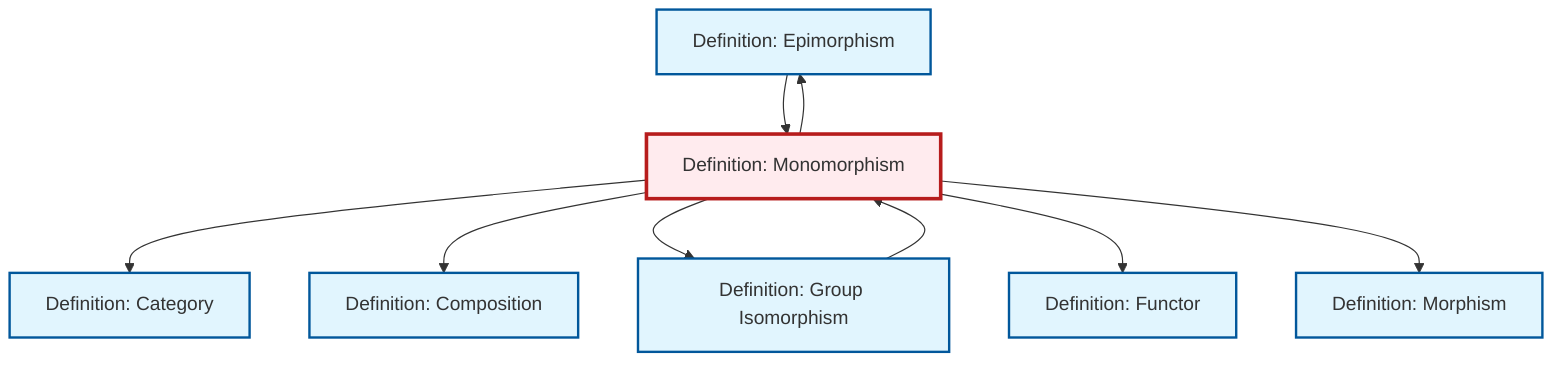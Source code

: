 graph TD
    classDef definition fill:#e1f5fe,stroke:#01579b,stroke-width:2px
    classDef theorem fill:#f3e5f5,stroke:#4a148c,stroke-width:2px
    classDef axiom fill:#fff3e0,stroke:#e65100,stroke-width:2px
    classDef example fill:#e8f5e9,stroke:#1b5e20,stroke-width:2px
    classDef current fill:#ffebee,stroke:#b71c1c,stroke-width:3px
    def-category["Definition: Category"]:::definition
    def-composition["Definition: Composition"]:::definition
    def-epimorphism["Definition: Epimorphism"]:::definition
    def-monomorphism["Definition: Monomorphism"]:::definition
    def-isomorphism["Definition: Group Isomorphism"]:::definition
    def-morphism["Definition: Morphism"]:::definition
    def-functor["Definition: Functor"]:::definition
    def-monomorphism --> def-epimorphism
    def-epimorphism --> def-monomorphism
    def-isomorphism --> def-monomorphism
    def-monomorphism --> def-category
    def-monomorphism --> def-composition
    def-monomorphism --> def-isomorphism
    def-monomorphism --> def-functor
    def-monomorphism --> def-morphism
    class def-monomorphism current